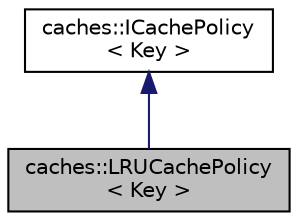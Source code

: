 digraph "caches::LRUCachePolicy&lt; Key &gt;"
{
 // LATEX_PDF_SIZE
  edge [fontname="Helvetica",fontsize="10",labelfontname="Helvetica",labelfontsize="10"];
  node [fontname="Helvetica",fontsize="10",shape=record];
  Node1 [label="caches::LRUCachePolicy\l\< Key \>",height=0.2,width=0.4,color="black", fillcolor="grey75", style="filled", fontcolor="black",tooltip="LRU (Least Recently Used) cache policy."];
  Node2 -> Node1 [dir="back",color="midnightblue",fontsize="10",style="solid",fontname="Helvetica"];
  Node2 [label="caches::ICachePolicy\l\< Key \>",height=0.2,width=0.4,color="black", fillcolor="white", style="filled",URL="$classcaches_1_1ICachePolicy.html",tooltip="Cache policy abstract base class."];
}
